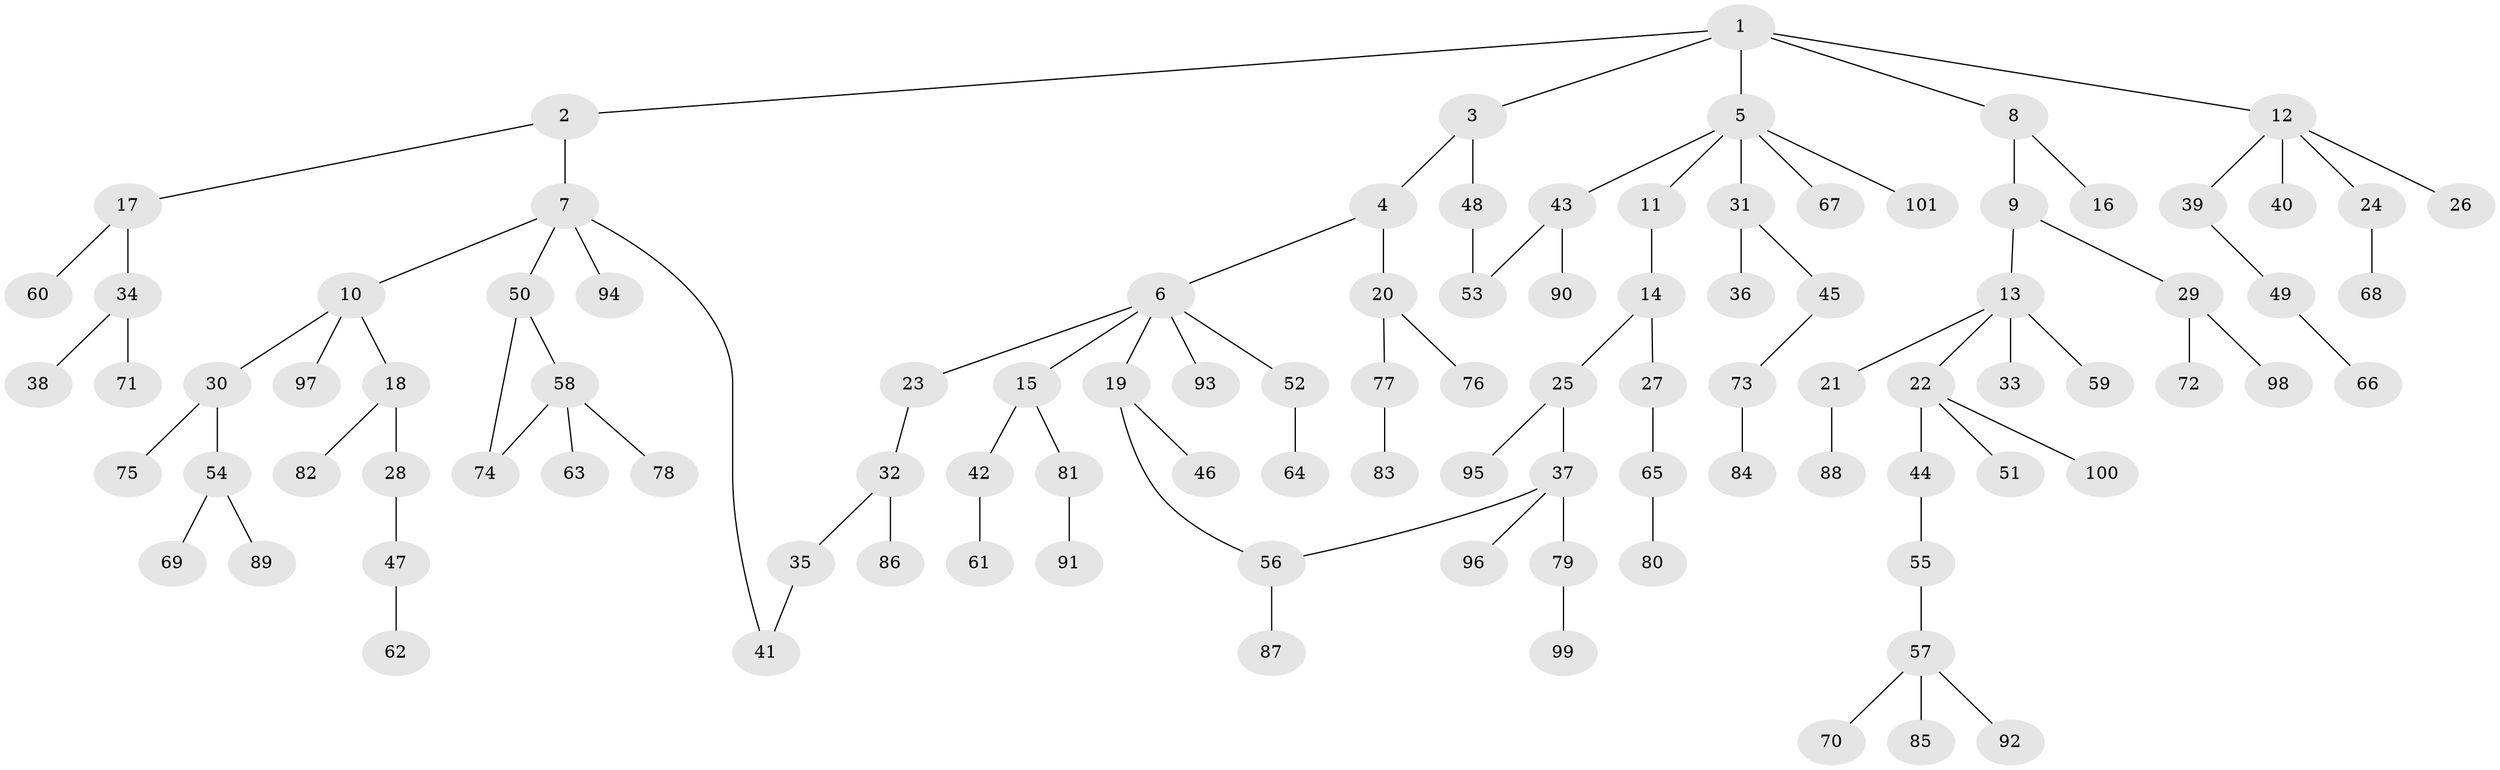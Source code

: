 // coarse degree distribution, {6: 0.03773584905660377, 3: 0.1320754716981132, 4: 0.05660377358490566, 2: 0.4528301886792453, 1: 0.32075471698113206}
// Generated by graph-tools (version 1.1) at 2025/49/03/04/25 22:49:13]
// undirected, 101 vertices, 104 edges
graph export_dot {
  node [color=gray90,style=filled];
  1;
  2;
  3;
  4;
  5;
  6;
  7;
  8;
  9;
  10;
  11;
  12;
  13;
  14;
  15;
  16;
  17;
  18;
  19;
  20;
  21;
  22;
  23;
  24;
  25;
  26;
  27;
  28;
  29;
  30;
  31;
  32;
  33;
  34;
  35;
  36;
  37;
  38;
  39;
  40;
  41;
  42;
  43;
  44;
  45;
  46;
  47;
  48;
  49;
  50;
  51;
  52;
  53;
  54;
  55;
  56;
  57;
  58;
  59;
  60;
  61;
  62;
  63;
  64;
  65;
  66;
  67;
  68;
  69;
  70;
  71;
  72;
  73;
  74;
  75;
  76;
  77;
  78;
  79;
  80;
  81;
  82;
  83;
  84;
  85;
  86;
  87;
  88;
  89;
  90;
  91;
  92;
  93;
  94;
  95;
  96;
  97;
  98;
  99;
  100;
  101;
  1 -- 2;
  1 -- 3;
  1 -- 5;
  1 -- 8;
  1 -- 12;
  2 -- 7;
  2 -- 17;
  3 -- 4;
  3 -- 48;
  4 -- 6;
  4 -- 20;
  5 -- 11;
  5 -- 31;
  5 -- 43;
  5 -- 67;
  5 -- 101;
  6 -- 15;
  6 -- 19;
  6 -- 23;
  6 -- 52;
  6 -- 93;
  7 -- 10;
  7 -- 41;
  7 -- 50;
  7 -- 94;
  8 -- 9;
  8 -- 16;
  9 -- 13;
  9 -- 29;
  10 -- 18;
  10 -- 30;
  10 -- 97;
  11 -- 14;
  12 -- 24;
  12 -- 26;
  12 -- 39;
  12 -- 40;
  13 -- 21;
  13 -- 22;
  13 -- 33;
  13 -- 59;
  14 -- 25;
  14 -- 27;
  15 -- 42;
  15 -- 81;
  17 -- 34;
  17 -- 60;
  18 -- 28;
  18 -- 82;
  19 -- 46;
  19 -- 56;
  20 -- 76;
  20 -- 77;
  21 -- 88;
  22 -- 44;
  22 -- 51;
  22 -- 100;
  23 -- 32;
  24 -- 68;
  25 -- 37;
  25 -- 95;
  27 -- 65;
  28 -- 47;
  29 -- 72;
  29 -- 98;
  30 -- 54;
  30 -- 75;
  31 -- 36;
  31 -- 45;
  32 -- 35;
  32 -- 86;
  34 -- 38;
  34 -- 71;
  35 -- 41;
  37 -- 56;
  37 -- 79;
  37 -- 96;
  39 -- 49;
  42 -- 61;
  43 -- 53;
  43 -- 90;
  44 -- 55;
  45 -- 73;
  47 -- 62;
  48 -- 53;
  49 -- 66;
  50 -- 58;
  50 -- 74;
  52 -- 64;
  54 -- 69;
  54 -- 89;
  55 -- 57;
  56 -- 87;
  57 -- 70;
  57 -- 85;
  57 -- 92;
  58 -- 63;
  58 -- 74;
  58 -- 78;
  65 -- 80;
  73 -- 84;
  77 -- 83;
  79 -- 99;
  81 -- 91;
}
